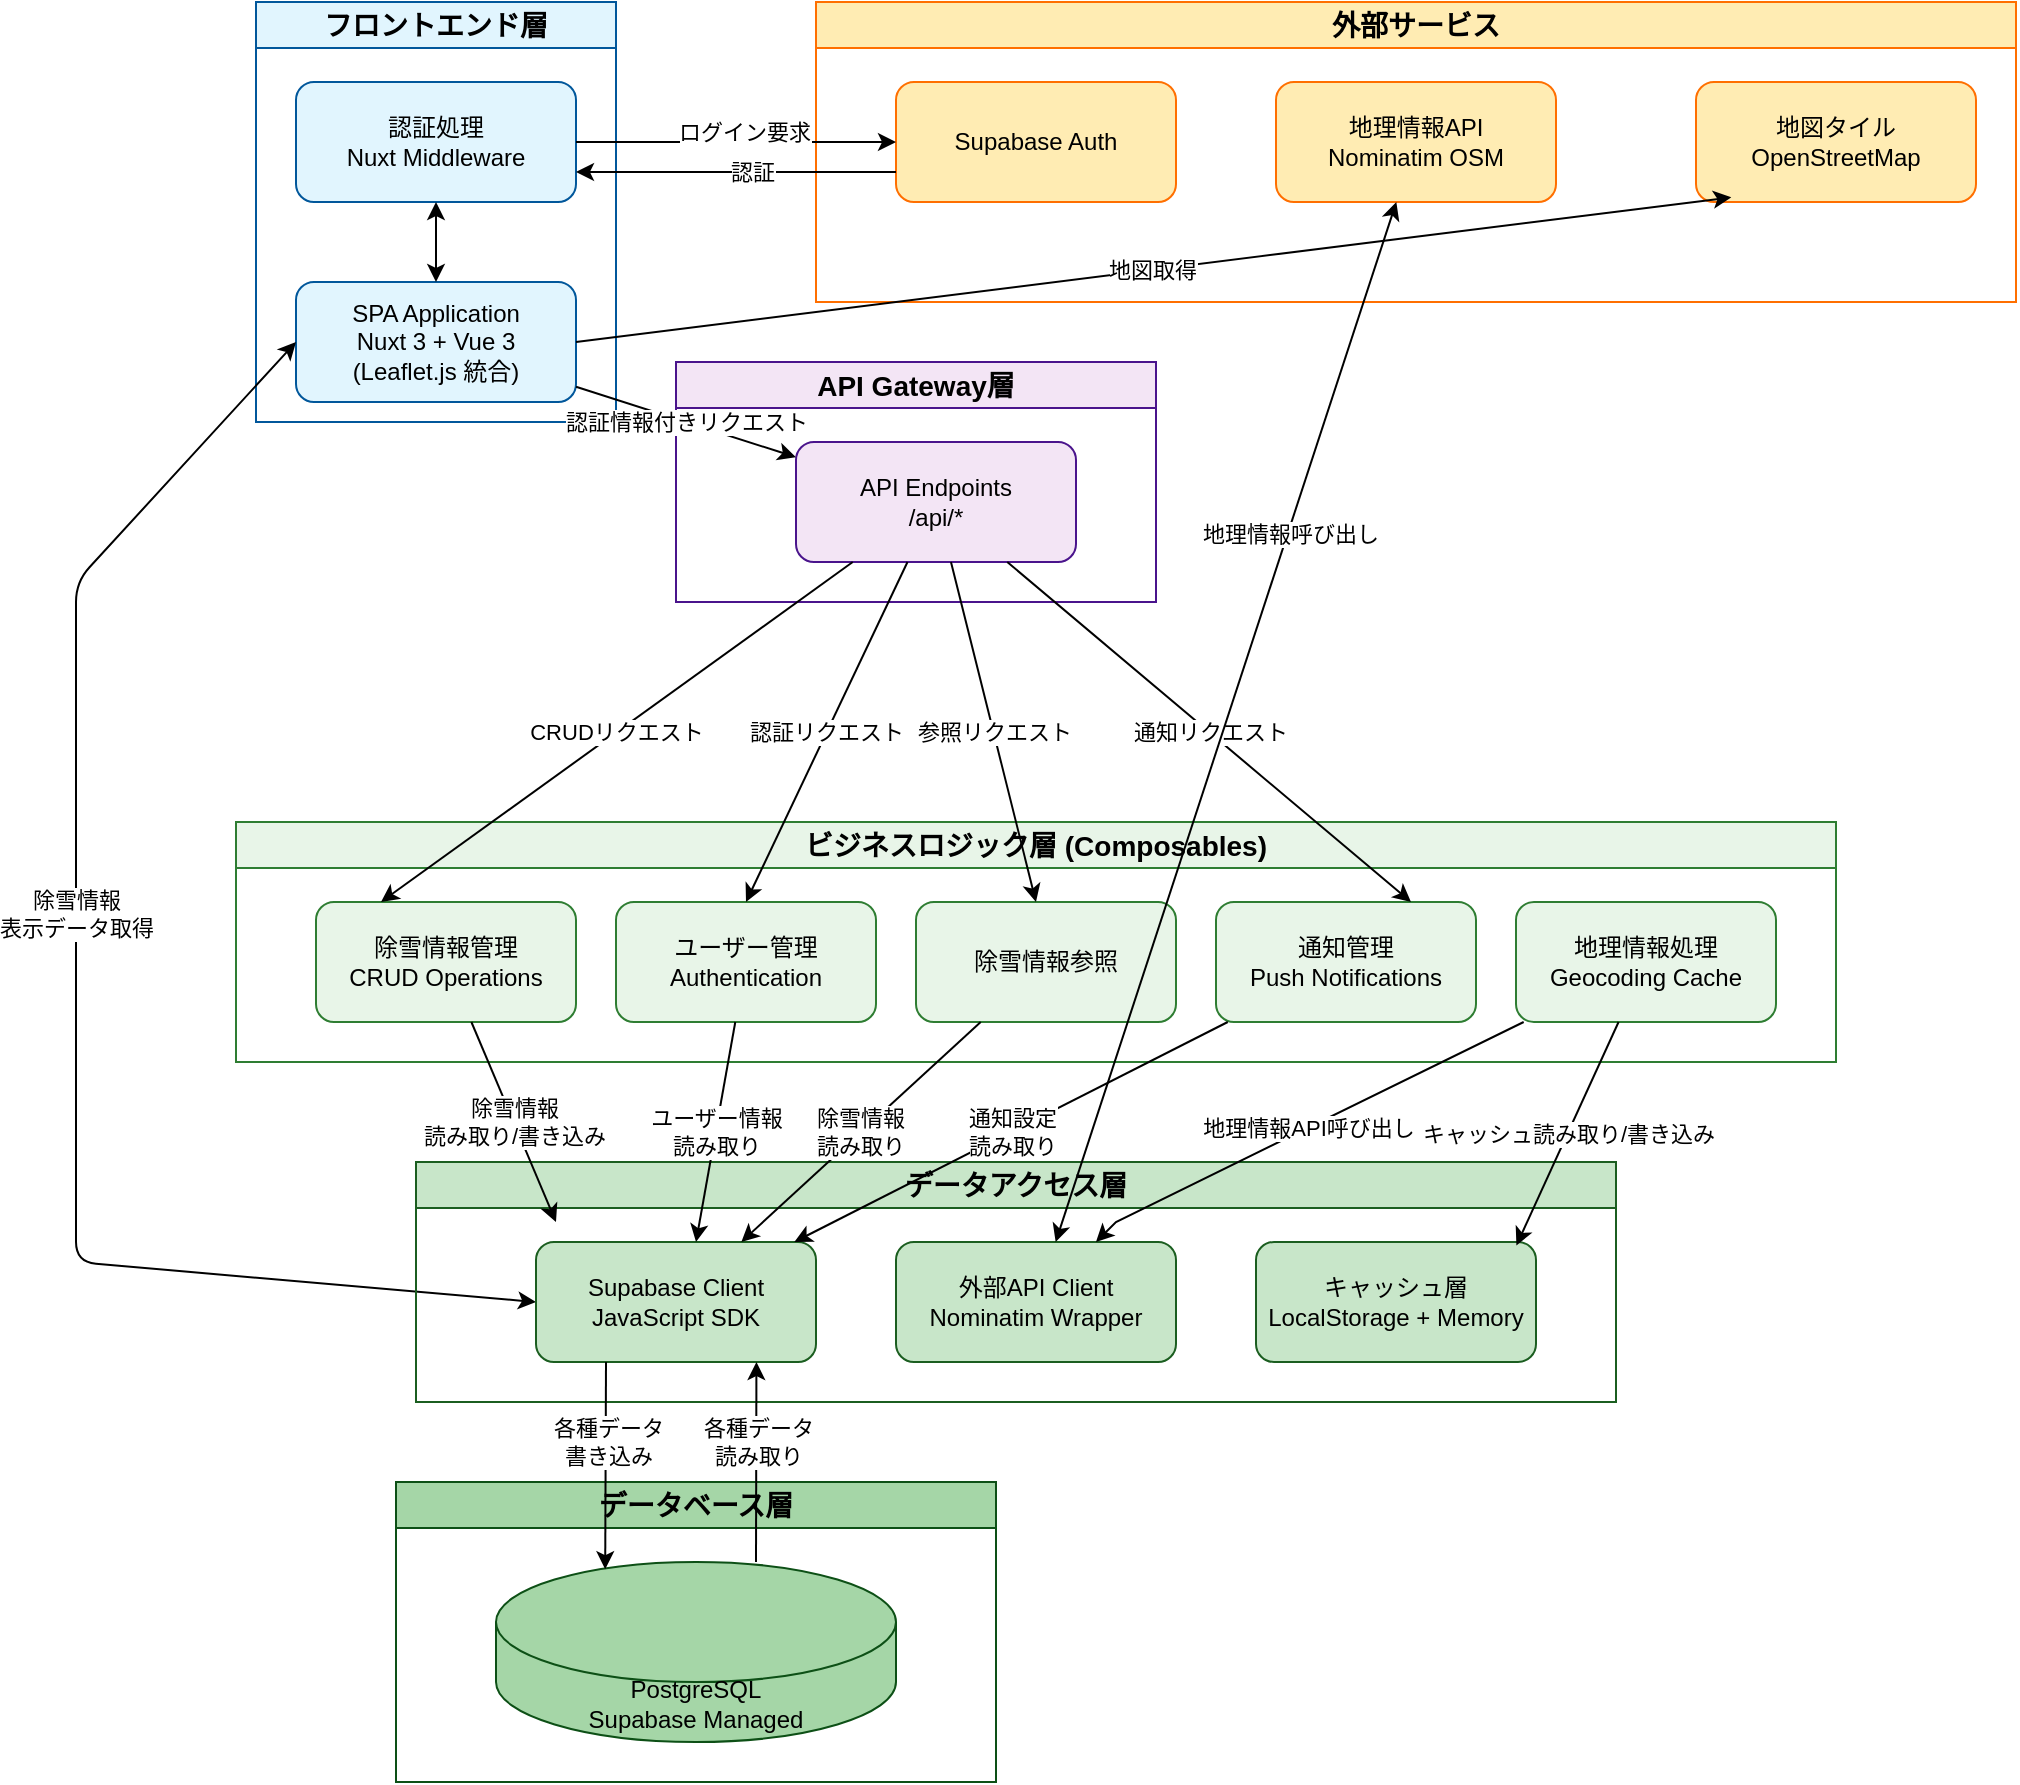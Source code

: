 <mxfile>
    <diagram name="システム構成図" id="system-architecture">
        <mxGraphModel dx="1994" dy="1679" grid="1" gridSize="10" guides="1" tooltips="1" connect="1" arrows="1" fold="1" page="1" pageScale="1" pageWidth="1400" pageHeight="1000" math="0" shadow="0">
            <root>
                <mxCell id="0"/>
                <mxCell id="1" parent="0"/>
                <mxCell id="frontend-container" value="フロントエンド層" style="swimlane;whiteSpace=wrap;html=1;fillColor=#e1f5fe;strokeColor=#01579b;fontColor=#000000;fontSize=14;fontStyle=1;" parent="1" vertex="1">
                    <mxGeometry x="110" y="-60" width="180" height="210" as="geometry"/>
                </mxCell>
                <mxCell id="FE_Auth" value="認証処理&lt;br/&gt;Nuxt Middleware" style="rounded=1;whiteSpace=wrap;html=1;fillColor=#e1f5fe;strokeColor=#01579b;" parent="frontend-container" vertex="1">
                    <mxGeometry x="20" y="40" width="140" height="60" as="geometry"/>
                </mxCell>
                <mxCell id="FE1" value="SPA Application&lt;br/&gt;Nuxt 3 + Vue 3&lt;br/&gt;(Leaflet.js 統合)" style="rounded=1;whiteSpace=wrap;html=1;fillColor=#e1f5fe;strokeColor=#01579b;" parent="frontend-container" vertex="1">
                    <mxGeometry x="20" y="140" width="140" height="60" as="geometry"/>
                </mxCell>
                <mxCell id="api-container" value="API Gateway層" style="swimlane;whiteSpace=wrap;html=1;fillColor=#f3e5f5;strokeColor=#4a148c;fontColor=#000000;fontSize=14;fontStyle=1;" parent="1" vertex="1">
                    <mxGeometry x="320" y="120" width="240" height="120" as="geometry"/>
                </mxCell>
                <mxCell id="API1" value="API Endpoints&lt;br/&gt;/api/*" style="rounded=1;whiteSpace=wrap;html=1;fillColor=#f3e5f5;strokeColor=#4a148c;" parent="api-container" vertex="1">
                    <mxGeometry x="60" y="40" width="140" height="60" as="geometry"/>
                </mxCell>
                <mxCell id="business-container" value="ビジネスロジック層 (Composables)" style="swimlane;whiteSpace=wrap;html=1;fillColor=#e8f5e8;strokeColor=#2e7d32;fontColor=#000000;fontSize=14;fontStyle=1;" parent="1" vertex="1">
                    <mxGeometry x="100" y="350" width="800" height="120" as="geometry"/>
                </mxCell>
                <mxCell id="BL1" value="除雪情報管理&lt;br/&gt;CRUD Operations" style="rounded=1;whiteSpace=wrap;html=1;fillColor=#e8f5e8;strokeColor=#2e7d32;" parent="business-container" vertex="1">
                    <mxGeometry x="40" y="40" width="130" height="60" as="geometry"/>
                </mxCell>
                <mxCell id="BL4" value="ユーザー管理&lt;br/&gt;Authentication" style="rounded=1;whiteSpace=wrap;html=1;fillColor=#e8f5e8;strokeColor=#2e7d32;" parent="business-container" vertex="1">
                    <mxGeometry x="190" y="40" width="130" height="60" as="geometry"/>
                </mxCell>
                <mxCell id="BL5" value="除雪情報参照" style="rounded=1;whiteSpace=wrap;html=1;fillColor=#e8f5e8;strokeColor=#2e7d32;" parent="business-container" vertex="1">
                    <mxGeometry x="340" y="40" width="130" height="60" as="geometry"/>
                </mxCell>
                <mxCell id="BL2" value="通知管理&lt;br/&gt;Push Notifications" style="rounded=1;whiteSpace=wrap;html=1;fillColor=#e8f5e8;strokeColor=#2e7d32;" parent="business-container" vertex="1">
                    <mxGeometry x="490" y="40" width="130" height="60" as="geometry"/>
                </mxCell>
                <mxCell id="BL3" value="地理情報処理&lt;br/&gt;Geocoding Cache" style="rounded=1;whiteSpace=wrap;html=1;fillColor=#e8f5e8;strokeColor=#2e7d32;" parent="business-container" vertex="1">
                    <mxGeometry x="640" y="40" width="130" height="60" as="geometry"/>
                </mxCell>
                <mxCell id="18" style="edgeStyle=none;html=1;exitX=0;exitY=0.5;exitDx=0;exitDy=0;entryX=0;entryY=0.5;entryDx=0;entryDy=0;startArrow=classic;startFill=1;" edge="1" parent="business-container" source="FE1" target="DA1">
                    <mxGeometry relative="1" as="geometry">
                        <mxPoint x="-80" y="-120" as="targetPoint"/>
                        <Array as="points">
                            <mxPoint x="-80" y="-120"/>
                            <mxPoint x="-80" y="220"/>
                        </Array>
                    </mxGeometry>
                </mxCell>
                <mxCell id="26" value="&lt;span style=&quot;color: rgb(0, 0, 0);&quot;&gt;除雪情報&lt;/span&gt;&lt;div&gt;表示データ取得&lt;/div&gt;" style="edgeLabel;html=1;align=center;verticalAlign=middle;resizable=0;points=[];" vertex="1" connectable="0" parent="18">
                    <mxGeometry x="-0.105" relative="1" as="geometry">
                        <mxPoint as="offset"/>
                    </mxGeometry>
                </mxCell>
                <mxCell id="data-container" value="データアクセス層" style="swimlane;whiteSpace=wrap;html=1;fillColor=#c8e6c9;strokeColor=#1b5e20;fontColor=#000000;fontSize=14;fontStyle=1;" parent="1" vertex="1">
                    <mxGeometry x="190" y="520" width="600" height="120" as="geometry"/>
                </mxCell>
                <mxCell id="DA1" value="Supabase Client&lt;br/&gt;JavaScript SDK" style="rounded=1;whiteSpace=wrap;html=1;fillColor=#c8e6c9;strokeColor=#1b5e20;" parent="data-container" vertex="1">
                    <mxGeometry x="60" y="40" width="140" height="60" as="geometry"/>
                </mxCell>
                <mxCell id="DA2" value="外部API Client&lt;br/&gt;Nominatim Wrapper" style="rounded=1;whiteSpace=wrap;html=1;fillColor=#c8e6c9;strokeColor=#1b5e20;" parent="data-container" vertex="1">
                    <mxGeometry x="240" y="40" width="140" height="60" as="geometry"/>
                </mxCell>
                <mxCell id="DA3" value="キャッシュ層&lt;br/&gt;LocalStorage + Memory" style="rounded=1;whiteSpace=wrap;html=1;fillColor=#c8e6c9;strokeColor=#1b5e20;" parent="data-container" vertex="1">
                    <mxGeometry x="420" y="40" width="140" height="60" as="geometry"/>
                </mxCell>
                <mxCell id="database-container" value="データベース層" style="swimlane;whiteSpace=wrap;html=1;fillColor=#a5d6a7;strokeColor=#0d5016;fontColor=#000000;fontSize=14;fontStyle=1;" parent="1" vertex="1">
                    <mxGeometry x="180" y="680" width="300" height="150" as="geometry"/>
                </mxCell>
                <mxCell id="DB1" value="PostgreSQL&lt;br/&gt;Supabase Managed" style="shape=cylinder3;whiteSpace=wrap;html=1;boundedLbl=1;backgroundOutline=1;size=30;fillColor=#a5d6a7;strokeColor=#0d5016;" parent="database-container" vertex="1">
                    <mxGeometry x="50" y="40" width="200" height="90" as="geometry"/>
                </mxCell>
                <mxCell id="external-container" value="外部サービス" style="swimlane;whiteSpace=wrap;html=1;fillColor=#ffecb3;strokeColor=#ff6f00;fontColor=#000000;fontSize=14;fontStyle=1;" parent="1" vertex="1">
                    <mxGeometry x="390" y="-60" width="600" height="150" as="geometry"/>
                </mxCell>
                <mxCell id="EXT_AUTH" value="Supabase Auth" style="rounded=1;whiteSpace=wrap;html=1;fillColor=#ffecb3;strokeColor=#ff6f00;" parent="external-container" vertex="1">
                    <mxGeometry x="40" y="40" width="140" height="60" as="geometry"/>
                </mxCell>
                <mxCell id="EXT3" value="地図タイル&lt;br/&gt;OpenStreetMap" style="rounded=1;whiteSpace=wrap;html=1;fillColor=#ffecb3;strokeColor=#ff6f00;" parent="external-container" vertex="1">
                    <mxGeometry x="440" y="40" width="140" height="60" as="geometry"/>
                </mxCell>
                <mxCell id="EXT1" value="地理情報API&lt;br/&gt;Nominatim OSM" style="rounded=1;whiteSpace=wrap;html=1;fillColor=#ffecb3;strokeColor=#ff6f00;" parent="external-container" vertex="1">
                    <mxGeometry x="230" y="40" width="140" height="60" as="geometry"/>
                </mxCell>
                <mxCell id="edge-FE_Auth-EXT_AUTH" value="ログイン要求" style="endArrow=classic;html=1;rounded=0;" parent="1" source="FE_Auth" target="EXT_AUTH" edge="1">
                    <mxGeometry x="0.051" y="5" relative="1" as="geometry">
                        <mxPoint as="offset"/>
                    </mxGeometry>
                </mxCell>
                <mxCell id="edge-FE1-FE_Auth" value="" style="endArrow=classic;html=1;rounded=0;startArrow=classic;startFill=1;" parent="1" source="FE1" target="FE_Auth" edge="1">
                    <mxGeometry relative="1" as="geometry"/>
                </mxCell>
                <mxCell id="edge-FE1-API1" value="認証情報付きリクエスト" style="endArrow=classic;html=1;rounded=0;" edge="1" parent="1" source="FE1" target="API1">
                    <mxGeometry relative="1" as="geometry"/>
                </mxCell>
                <mxCell id="edge-API1-BL1" value="CRUDリクエスト" style="endArrow=classic;html=1;rounded=0;entryX=0.25;entryY=0;entryDx=0;entryDy=0;" edge="1" parent="1" source="API1" target="BL1">
                    <mxGeometry relative="1" as="geometry"/>
                </mxCell>
                <mxCell id="edge-API1-BL4" value="認証リクエスト" style="endArrow=classic;html=1;rounded=0;entryX=0.5;entryY=0;entryDx=0;entryDy=0;" edge="1" parent="1" source="API1" target="BL4">
                    <mxGeometry relative="1" as="geometry"/>
                </mxCell>
                <mxCell id="edge-API1-BL5" value="参照リクエスト" style="endArrow=classic;html=1;rounded=0;" edge="1" parent="1" source="API1">
                    <mxGeometry relative="1" as="geometry">
                        <mxPoint x="500" y="390" as="targetPoint"/>
                    </mxGeometry>
                </mxCell>
                <mxCell id="edge-API1-BL2" value="通知リクエスト" style="endArrow=classic;html=1;rounded=0;entryX=0.75;entryY=0;entryDx=0;entryDy=0;" edge="1" parent="1" source="API1" target="BL2">
                    <mxGeometry relative="1" as="geometry"/>
                </mxCell>
                <mxCell id="edge-BL1-DA1" value="除雪情報&lt;div&gt;読み取り/書き込み&lt;/div&gt;" style="endArrow=classic;html=1;rounded=0;" edge="1" parent="1" source="BL1">
                    <mxGeometry relative="1" as="geometry">
                        <mxPoint x="260" y="550" as="targetPoint"/>
                    </mxGeometry>
                </mxCell>
                <mxCell id="edge-BL4-DA1" value="ユーザー情報&lt;div&gt;読み取り&lt;/div&gt;" style="endArrow=classic;html=1;rounded=0;" edge="1" parent="1" source="BL4">
                    <mxGeometry relative="1" as="geometry">
                        <mxPoint x="330" y="560" as="targetPoint"/>
                    </mxGeometry>
                </mxCell>
                <mxCell id="edge-BL5-DA1" value="除雪情報&lt;div&gt;読み取り&lt;/div&gt;" style="endArrow=classic;html=1;rounded=0;" edge="1" parent="1" source="BL5" target="DA1">
                    <mxGeometry relative="1" as="geometry"/>
                </mxCell>
                <mxCell id="edge-BL2-DA1" value="通知設定&lt;div&gt;読み取り&lt;/div&gt;" style="endArrow=classic;html=1;rounded=0;" edge="1" parent="1" source="BL2" target="DA1">
                    <mxGeometry relative="1" as="geometry"/>
                </mxCell>
                <mxCell id="edge-BL3-DA2" value="地理情報API呼び出し" style="endArrow=classic;html=1;rounded=0;" edge="1" parent="1" source="BL3" target="DA2">
                    <mxGeometry relative="1" as="geometry">
                        <Array as="points">
                            <mxPoint x="540" y="550"/>
                        </Array>
                    </mxGeometry>
                </mxCell>
                <mxCell id="edge-BL3-DA3" value="キャッシュ読み取り/書き込み" style="endArrow=classic;html=1;rounded=0;entryX=0.93;entryY=0.029;entryDx=0;entryDy=0;entryPerimeter=0;" edge="1" parent="1" source="BL3" target="DA3">
                    <mxGeometry relative="1" as="geometry"/>
                </mxCell>
                <mxCell id="edge-DA2-EXT1" value="地理情報呼び出し" style="endArrow=classic;html=1;rounded=0;startArrow=classic;startFill=1;" parent="1" source="DA2" target="EXT1" edge="1">
                    <mxGeometry x="0.361" y="-1" relative="1" as="geometry">
                        <mxPoint as="offset"/>
                    </mxGeometry>
                </mxCell>
                <mxCell id="14" style="edgeStyle=none;html=1;exitX=0;exitY=0.75;exitDx=0;exitDy=0;entryX=1;entryY=0.75;entryDx=0;entryDy=0;" parent="1" source="EXT_AUTH" target="FE_Auth" edge="1">
                    <mxGeometry relative="1" as="geometry"/>
                </mxCell>
                <mxCell id="15" value="認証" style="edgeLabel;html=1;align=center;verticalAlign=middle;resizable=0;points=[];" parent="14" connectable="0" vertex="1">
                    <mxGeometry x="-0.098" relative="1" as="geometry">
                        <mxPoint as="offset"/>
                    </mxGeometry>
                </mxCell>
                <mxCell id="16" style="edgeStyle=none;html=1;exitX=1;exitY=0.5;exitDx=0;exitDy=0;entryX=0.126;entryY=0.961;entryDx=0;entryDy=0;entryPerimeter=0;" parent="1" source="FE1" target="EXT3" edge="1">
                    <mxGeometry relative="1" as="geometry"/>
                </mxCell>
                <mxCell id="17" value="地図取得" style="edgeLabel;html=1;align=center;verticalAlign=middle;resizable=0;points=[];" parent="16" connectable="0" vertex="1">
                    <mxGeometry x="-0.005" relative="1" as="geometry">
                        <mxPoint as="offset"/>
                    </mxGeometry>
                </mxCell>
                <mxCell id="22" style="edgeStyle=none;html=1;exitX=0.25;exitY=1;exitDx=0;exitDy=0;entryX=0.273;entryY=0.04;entryDx=0;entryDy=0;entryPerimeter=0;" parent="1" source="DA1" target="DB1" edge="1">
                    <mxGeometry relative="1" as="geometry"/>
                </mxCell>
                <mxCell id="24" value="各種データ&lt;div&gt;書き込み&lt;/div&gt;" style="edgeLabel;html=1;align=center;verticalAlign=middle;resizable=0;points=[];" parent="22" connectable="0" vertex="1">
                    <mxGeometry x="-0.224" y="1" relative="1" as="geometry">
                        <mxPoint as="offset"/>
                    </mxGeometry>
                </mxCell>
                <mxCell id="23" style="edgeStyle=none;html=1;exitX=0.5;exitY=0;exitDx=0;exitDy=0;exitPerimeter=0;entryX=0.573;entryY=1;entryDx=0;entryDy=0;entryPerimeter=0;" parent="1" edge="1">
                    <mxGeometry relative="1" as="geometry">
                        <mxPoint x="360" y="720" as="sourcePoint"/>
                        <mxPoint x="360.22" y="620" as="targetPoint"/>
                        <Array as="points"/>
                    </mxGeometry>
                </mxCell>
                <mxCell id="25" value="各種データ&lt;div&gt;読み取り&lt;/div&gt;" style="edgeLabel;html=1;align=center;verticalAlign=middle;resizable=0;points=[];" parent="23" connectable="0" vertex="1">
                    <mxGeometry x="0.326" y="-1" relative="1" as="geometry">
                        <mxPoint y="6" as="offset"/>
                    </mxGeometry>
                </mxCell>
            </root>
        </mxGraphModel>
    </diagram>
</mxfile>